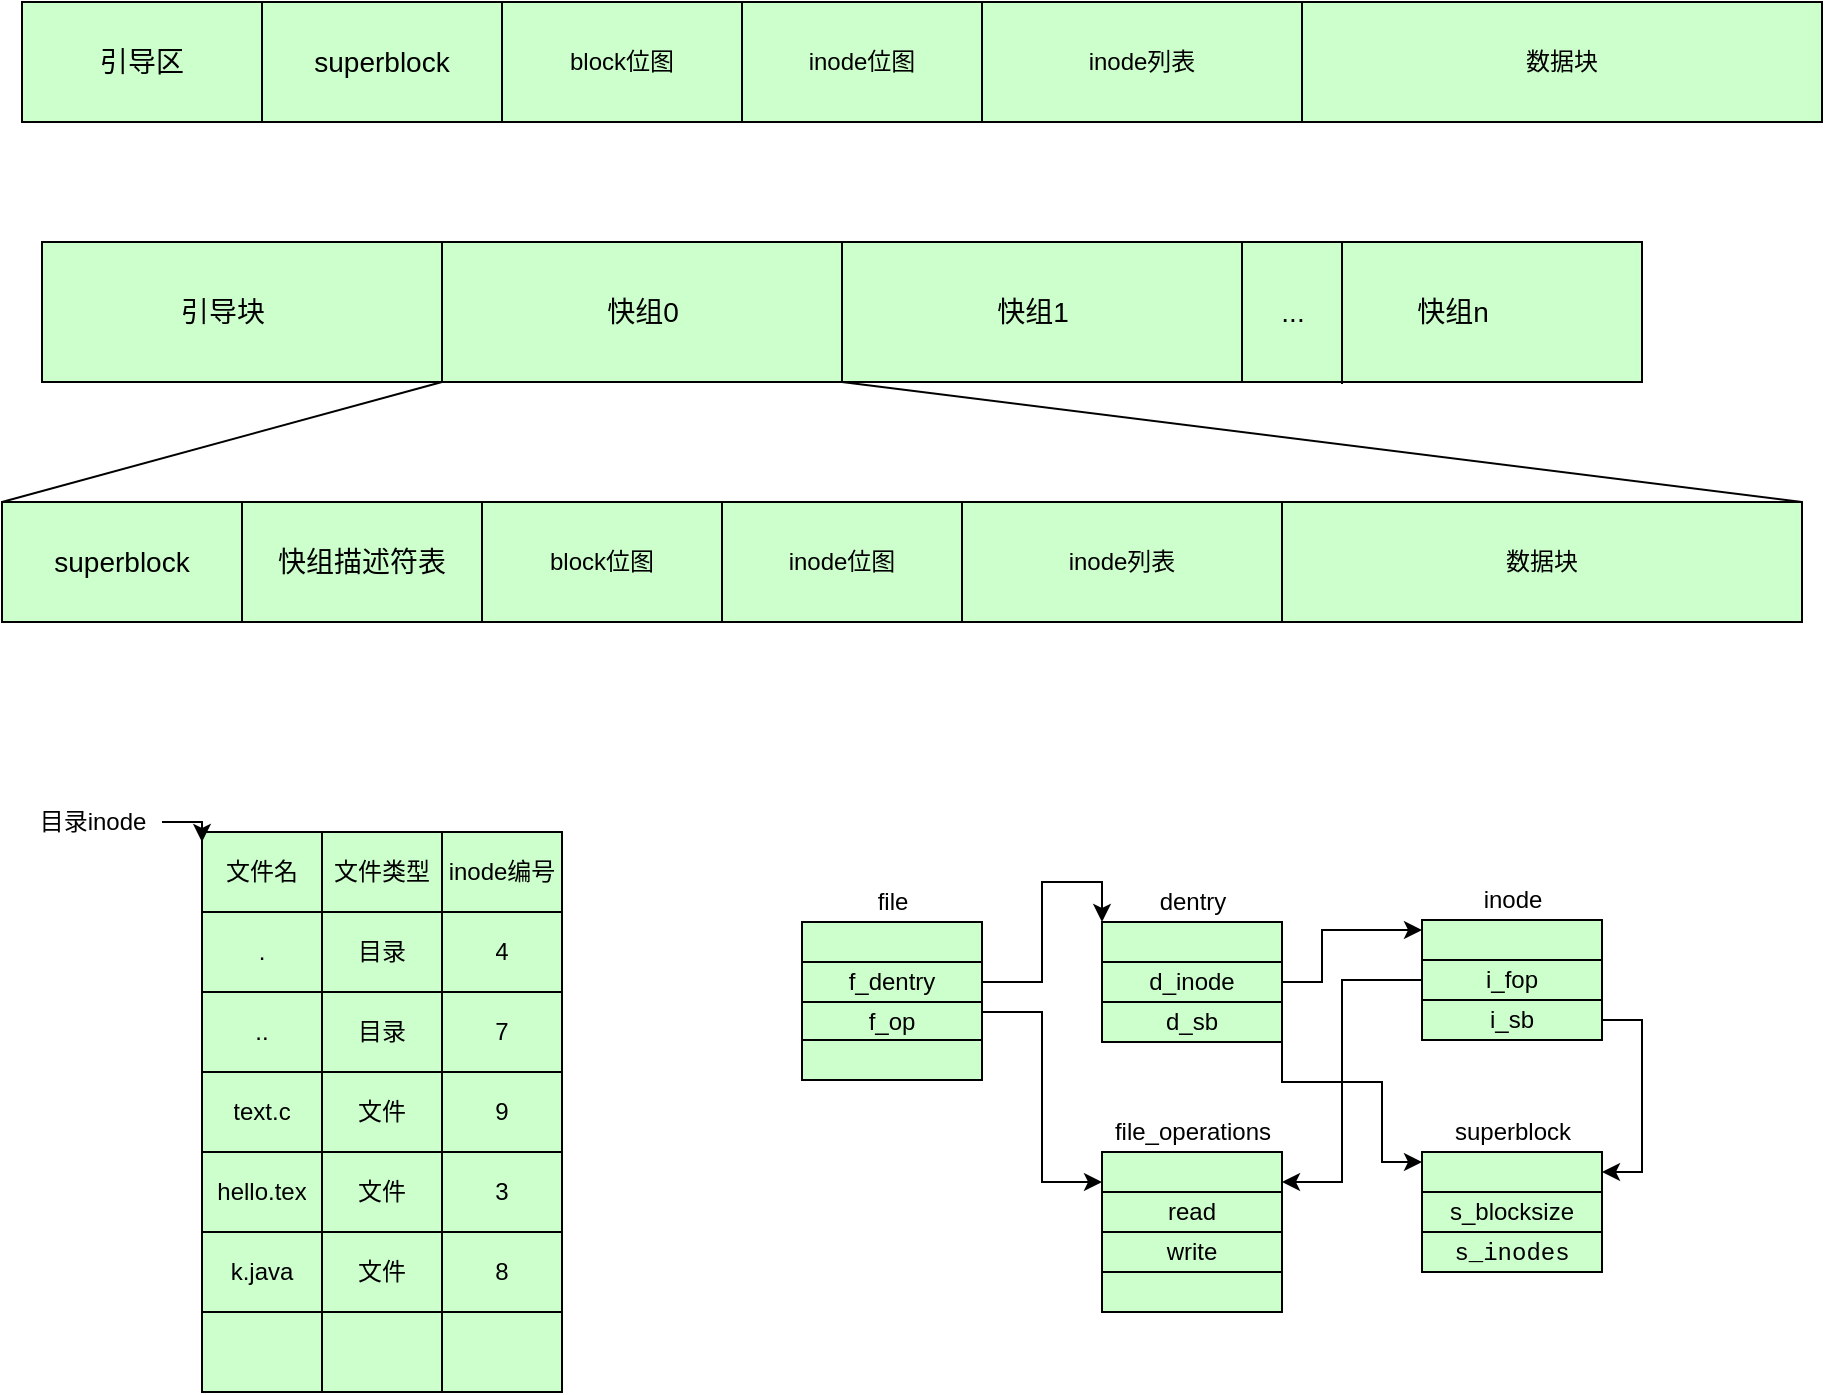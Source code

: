 <mxfile version="13.9.9" type="device"><diagram id="tcF-XX2yAhd8dwyCTF2M" name="第 1 页"><mxGraphModel dx="1264" dy="592" grid="1" gridSize="10" guides="1" tooltips="1" connect="1" arrows="1" fold="1" page="1" pageScale="1" pageWidth="827" pageHeight="1169" math="0" shadow="0"><root><mxCell id="0"/><mxCell id="1" parent="0"/><mxCell id="BW0JZNi6b5eEKoekJg5S-3" value="&lt;font style=&quot;font-size: 14px&quot;&gt;引导区&lt;/font&gt;" style="rounded=0;whiteSpace=wrap;html=1;fillColor=#CCFFCC;" vertex="1" parent="1"><mxGeometry x="60" y="90" width="120" height="60" as="geometry"/></mxCell><mxCell id="BW0JZNi6b5eEKoekJg5S-4" value="superblock" style="rounded=0;whiteSpace=wrap;html=1;fillColor=#CCFFCC;fontSize=14;" vertex="1" parent="1"><mxGeometry x="180" y="90" width="120" height="60" as="geometry"/></mxCell><mxCell id="BW0JZNi6b5eEKoekJg5S-6" value="block位图" style="rounded=0;whiteSpace=wrap;html=1;fillColor=#CCFFCC;" vertex="1" parent="1"><mxGeometry x="300" y="90" width="120" height="60" as="geometry"/></mxCell><mxCell id="BW0JZNi6b5eEKoekJg5S-7" value="inode位图" style="rounded=0;whiteSpace=wrap;html=1;fillColor=#CCFFCC;" vertex="1" parent="1"><mxGeometry x="420" y="90" width="120" height="60" as="geometry"/></mxCell><mxCell id="BW0JZNi6b5eEKoekJg5S-8" value="inode列表" style="rounded=0;whiteSpace=wrap;html=1;fillColor=#CCFFCC;" vertex="1" parent="1"><mxGeometry x="540" y="90" width="160" height="60" as="geometry"/></mxCell><mxCell id="BW0JZNi6b5eEKoekJg5S-9" value="数据块" style="rounded=0;whiteSpace=wrap;html=1;fillColor=#CCFFCC;" vertex="1" parent="1"><mxGeometry x="700" y="90" width="260" height="60" as="geometry"/></mxCell><mxCell id="BW0JZNi6b5eEKoekJg5S-10" value="&lt;span style=&quot;font-size: 14px&quot;&gt;superblock&lt;/span&gt;" style="rounded=0;whiteSpace=wrap;html=1;fillColor=#CCFFCC;" vertex="1" parent="1"><mxGeometry x="50" y="340" width="120" height="60" as="geometry"/></mxCell><mxCell id="BW0JZNi6b5eEKoekJg5S-11" value="快组描述符表" style="rounded=0;whiteSpace=wrap;html=1;fillColor=#CCFFCC;fontSize=14;" vertex="1" parent="1"><mxGeometry x="170" y="340" width="120" height="60" as="geometry"/></mxCell><mxCell id="BW0JZNi6b5eEKoekJg5S-12" value="block位图" style="rounded=0;whiteSpace=wrap;html=1;fillColor=#CCFFCC;" vertex="1" parent="1"><mxGeometry x="290" y="340" width="120" height="60" as="geometry"/></mxCell><mxCell id="BW0JZNi6b5eEKoekJg5S-13" value="inode位图" style="rounded=0;whiteSpace=wrap;html=1;fillColor=#CCFFCC;" vertex="1" parent="1"><mxGeometry x="410" y="340" width="120" height="60" as="geometry"/></mxCell><mxCell id="BW0JZNi6b5eEKoekJg5S-14" value="inode列表" style="rounded=0;whiteSpace=wrap;html=1;fillColor=#CCFFCC;" vertex="1" parent="1"><mxGeometry x="530" y="340" width="160" height="60" as="geometry"/></mxCell><mxCell id="BW0JZNi6b5eEKoekJg5S-15" value="数据块" style="rounded=0;whiteSpace=wrap;html=1;fillColor=#CCFFCC;" vertex="1" parent="1"><mxGeometry x="690" y="340" width="260" height="60" as="geometry"/></mxCell><mxCell id="BW0JZNi6b5eEKoekJg5S-16" value="" style="rounded=0;whiteSpace=wrap;html=1;fillColor=#CCFFCC;" vertex="1" parent="1"><mxGeometry x="70" y="210" width="800" height="70" as="geometry"/></mxCell><mxCell id="BW0JZNi6b5eEKoekJg5S-17" value="" style="endArrow=none;html=1;exitX=0.5;exitY=1;exitDx=0;exitDy=0;entryX=0.5;entryY=0;entryDx=0;entryDy=0;" edge="1" parent="1" source="BW0JZNi6b5eEKoekJg5S-16" target="BW0JZNi6b5eEKoekJg5S-16"><mxGeometry width="50" height="50" relative="1" as="geometry"><mxPoint x="430" y="260" as="sourcePoint"/><mxPoint x="480" y="210" as="targetPoint"/></mxGeometry></mxCell><mxCell id="BW0JZNi6b5eEKoekJg5S-19" value="" style="endArrow=none;html=1;entryX=0.25;entryY=0;entryDx=0;entryDy=0;exitX=0.25;exitY=1;exitDx=0;exitDy=0;" edge="1" parent="1" source="BW0JZNi6b5eEKoekJg5S-16" target="BW0JZNi6b5eEKoekJg5S-16"><mxGeometry width="50" height="50" relative="1" as="geometry"><mxPoint x="240" y="270" as="sourcePoint"/><mxPoint x="290" y="220" as="targetPoint"/></mxGeometry></mxCell><mxCell id="BW0JZNi6b5eEKoekJg5S-20" value="" style="endArrow=none;html=1;exitX=0.5;exitY=1;exitDx=0;exitDy=0;entryX=0.5;entryY=0;entryDx=0;entryDy=0;" edge="1" parent="1"><mxGeometry width="50" height="50" relative="1" as="geometry"><mxPoint x="670" y="280" as="sourcePoint"/><mxPoint x="670" y="210" as="targetPoint"/></mxGeometry></mxCell><mxCell id="BW0JZNi6b5eEKoekJg5S-21" value="&lt;font style=&quot;font-size: 14px&quot;&gt;引导块&lt;/font&gt;" style="text;html=1;align=center;verticalAlign=middle;resizable=0;points=[];autosize=1;" vertex="1" parent="1"><mxGeometry x="130" y="235" width="60" height="20" as="geometry"/></mxCell><mxCell id="BW0JZNi6b5eEKoekJg5S-22" value="&lt;font style=&quot;font-size: 14px&quot;&gt;快组0&lt;/font&gt;" style="text;html=1;align=center;verticalAlign=middle;resizable=0;points=[];autosize=1;" vertex="1" parent="1"><mxGeometry x="345" y="235" width="50" height="20" as="geometry"/></mxCell><mxCell id="BW0JZNi6b5eEKoekJg5S-23" value="&lt;font style=&quot;font-size: 14px&quot;&gt;快组1&lt;/font&gt;" style="text;html=1;align=center;verticalAlign=middle;resizable=0;points=[];autosize=1;" vertex="1" parent="1"><mxGeometry x="540" y="235" width="50" height="20" as="geometry"/></mxCell><mxCell id="BW0JZNi6b5eEKoekJg5S-24" value="&lt;font style=&quot;font-size: 14px&quot;&gt;快组n&lt;/font&gt;" style="text;html=1;align=center;verticalAlign=middle;resizable=0;points=[];autosize=1;" vertex="1" parent="1"><mxGeometry x="750" y="235" width="50" height="20" as="geometry"/></mxCell><mxCell id="BW0JZNi6b5eEKoekJg5S-25" value="" style="endArrow=none;html=1;" edge="1" parent="1"><mxGeometry width="50" height="50" relative="1" as="geometry"><mxPoint x="720" y="281" as="sourcePoint"/><mxPoint x="720" y="210" as="targetPoint"/></mxGeometry></mxCell><mxCell id="BW0JZNi6b5eEKoekJg5S-26" value="&lt;font style=&quot;font-size: 14px&quot;&gt;...&lt;/font&gt;" style="text;html=1;align=center;verticalAlign=middle;resizable=0;points=[];autosize=1;" vertex="1" parent="1"><mxGeometry x="680" y="235" width="30" height="20" as="geometry"/></mxCell><mxCell id="BW0JZNi6b5eEKoekJg5S-27" value="" style="endArrow=none;html=1;exitX=0;exitY=0;exitDx=0;exitDy=0;entryX=0.25;entryY=1;entryDx=0;entryDy=0;" edge="1" parent="1" source="BW0JZNi6b5eEKoekJg5S-10" target="BW0JZNi6b5eEKoekJg5S-16"><mxGeometry width="50" height="50" relative="1" as="geometry"><mxPoint x="250" y="330" as="sourcePoint"/><mxPoint x="300" y="280" as="targetPoint"/></mxGeometry></mxCell><mxCell id="BW0JZNi6b5eEKoekJg5S-28" value="" style="endArrow=none;html=1;entryX=0.5;entryY=1;entryDx=0;entryDy=0;exitX=1;exitY=0;exitDx=0;exitDy=0;" edge="1" parent="1" source="BW0JZNi6b5eEKoekJg5S-15" target="BW0JZNi6b5eEKoekJg5S-16"><mxGeometry width="50" height="50" relative="1" as="geometry"><mxPoint x="470" y="330" as="sourcePoint"/><mxPoint x="520" y="280" as="targetPoint"/></mxGeometry></mxCell><mxCell id="BW0JZNi6b5eEKoekJg5S-30" value="" style="shape=table;html=1;whiteSpace=wrap;startSize=0;container=1;collapsible=0;childLayout=tableLayout;fillColor=#CCFFCC;" vertex="1" parent="1"><mxGeometry x="150" y="505" width="180" height="120" as="geometry"/></mxCell><mxCell id="BW0JZNi6b5eEKoekJg5S-31" value="" style="shape=partialRectangle;html=1;whiteSpace=wrap;collapsible=0;dropTarget=0;pointerEvents=0;fillColor=none;top=0;left=0;bottom=0;right=0;points=[[0,0.5],[1,0.5]];portConstraint=eastwest;" vertex="1" parent="BW0JZNi6b5eEKoekJg5S-30"><mxGeometry width="180" height="40" as="geometry"/></mxCell><mxCell id="BW0JZNi6b5eEKoekJg5S-32" value="文件名" style="shape=partialRectangle;html=1;whiteSpace=wrap;connectable=0;fillColor=none;top=0;left=0;bottom=0;right=0;overflow=hidden;" vertex="1" parent="BW0JZNi6b5eEKoekJg5S-31"><mxGeometry width="60" height="40" as="geometry"/></mxCell><mxCell id="BW0JZNi6b5eEKoekJg5S-33" value="文件类型" style="shape=partialRectangle;html=1;whiteSpace=wrap;connectable=0;fillColor=none;top=0;left=0;bottom=0;right=0;overflow=hidden;" vertex="1" parent="BW0JZNi6b5eEKoekJg5S-31"><mxGeometry x="60" width="60" height="40" as="geometry"/></mxCell><mxCell id="BW0JZNi6b5eEKoekJg5S-34" value="inode编号" style="shape=partialRectangle;html=1;whiteSpace=wrap;connectable=0;fillColor=none;top=0;left=0;bottom=0;right=0;overflow=hidden;" vertex="1" parent="BW0JZNi6b5eEKoekJg5S-31"><mxGeometry x="120" width="60" height="40" as="geometry"/></mxCell><mxCell id="BW0JZNi6b5eEKoekJg5S-35" value="" style="shape=partialRectangle;html=1;whiteSpace=wrap;collapsible=0;dropTarget=0;pointerEvents=0;fillColor=none;top=0;left=0;bottom=0;right=0;points=[[0,0.5],[1,0.5]];portConstraint=eastwest;" vertex="1" parent="BW0JZNi6b5eEKoekJg5S-30"><mxGeometry y="40" width="180" height="40" as="geometry"/></mxCell><mxCell id="BW0JZNi6b5eEKoekJg5S-36" value="." style="shape=partialRectangle;html=1;whiteSpace=wrap;connectable=0;fillColor=none;top=0;left=0;bottom=0;right=0;overflow=hidden;" vertex="1" parent="BW0JZNi6b5eEKoekJg5S-35"><mxGeometry width="60" height="40" as="geometry"/></mxCell><mxCell id="BW0JZNi6b5eEKoekJg5S-37" value="目录" style="shape=partialRectangle;html=1;whiteSpace=wrap;connectable=0;fillColor=none;top=0;left=0;bottom=0;right=0;overflow=hidden;" vertex="1" parent="BW0JZNi6b5eEKoekJg5S-35"><mxGeometry x="60" width="60" height="40" as="geometry"/></mxCell><mxCell id="BW0JZNi6b5eEKoekJg5S-38" value="4" style="shape=partialRectangle;html=1;whiteSpace=wrap;connectable=0;fillColor=none;top=0;left=0;bottom=0;right=0;overflow=hidden;" vertex="1" parent="BW0JZNi6b5eEKoekJg5S-35"><mxGeometry x="120" width="60" height="40" as="geometry"/></mxCell><mxCell id="BW0JZNi6b5eEKoekJg5S-39" value="" style="shape=partialRectangle;html=1;whiteSpace=wrap;collapsible=0;dropTarget=0;pointerEvents=0;fillColor=none;top=0;left=0;bottom=0;right=0;points=[[0,0.5],[1,0.5]];portConstraint=eastwest;" vertex="1" parent="BW0JZNi6b5eEKoekJg5S-30"><mxGeometry y="80" width="180" height="40" as="geometry"/></mxCell><mxCell id="BW0JZNi6b5eEKoekJg5S-40" value=".." style="shape=partialRectangle;html=1;whiteSpace=wrap;connectable=0;fillColor=none;top=0;left=0;bottom=0;right=0;overflow=hidden;" vertex="1" parent="BW0JZNi6b5eEKoekJg5S-39"><mxGeometry width="60" height="40" as="geometry"/></mxCell><mxCell id="BW0JZNi6b5eEKoekJg5S-41" value="目录" style="shape=partialRectangle;html=1;whiteSpace=wrap;connectable=0;fillColor=none;top=0;left=0;bottom=0;right=0;overflow=hidden;" vertex="1" parent="BW0JZNi6b5eEKoekJg5S-39"><mxGeometry x="60" width="60" height="40" as="geometry"/></mxCell><mxCell id="BW0JZNi6b5eEKoekJg5S-42" value="7" style="shape=partialRectangle;html=1;whiteSpace=wrap;connectable=0;fillColor=none;top=0;left=0;bottom=0;right=0;overflow=hidden;" vertex="1" parent="BW0JZNi6b5eEKoekJg5S-39"><mxGeometry x="120" width="60" height="40" as="geometry"/></mxCell><mxCell id="BW0JZNi6b5eEKoekJg5S-57" value="" style="shape=table;html=1;whiteSpace=wrap;startSize=0;container=1;collapsible=0;childLayout=tableLayout;fillColor=#CCFFCC;" vertex="1" parent="1"><mxGeometry x="150" y="625" width="180" height="120" as="geometry"/></mxCell><mxCell id="BW0JZNi6b5eEKoekJg5S-58" value="" style="shape=partialRectangle;html=1;whiteSpace=wrap;collapsible=0;dropTarget=0;pointerEvents=0;fillColor=none;top=0;left=0;bottom=0;right=0;points=[[0,0.5],[1,0.5]];portConstraint=eastwest;" vertex="1" parent="BW0JZNi6b5eEKoekJg5S-57"><mxGeometry width="180" height="40" as="geometry"/></mxCell><mxCell id="BW0JZNi6b5eEKoekJg5S-59" value="text.c" style="shape=partialRectangle;html=1;whiteSpace=wrap;connectable=0;fillColor=none;top=0;left=0;bottom=0;right=0;overflow=hidden;" vertex="1" parent="BW0JZNi6b5eEKoekJg5S-58"><mxGeometry width="60" height="40" as="geometry"/></mxCell><mxCell id="BW0JZNi6b5eEKoekJg5S-60" value="文件" style="shape=partialRectangle;html=1;whiteSpace=wrap;connectable=0;fillColor=none;top=0;left=0;bottom=0;right=0;overflow=hidden;" vertex="1" parent="BW0JZNi6b5eEKoekJg5S-58"><mxGeometry x="60" width="60" height="40" as="geometry"/></mxCell><mxCell id="BW0JZNi6b5eEKoekJg5S-61" value="9" style="shape=partialRectangle;html=1;whiteSpace=wrap;connectable=0;fillColor=none;top=0;left=0;bottom=0;right=0;overflow=hidden;" vertex="1" parent="BW0JZNi6b5eEKoekJg5S-58"><mxGeometry x="120" width="60" height="40" as="geometry"/></mxCell><mxCell id="BW0JZNi6b5eEKoekJg5S-62" value="" style="shape=partialRectangle;html=1;whiteSpace=wrap;collapsible=0;dropTarget=0;pointerEvents=0;fillColor=none;top=0;left=0;bottom=0;right=0;points=[[0,0.5],[1,0.5]];portConstraint=eastwest;" vertex="1" parent="BW0JZNi6b5eEKoekJg5S-57"><mxGeometry y="40" width="180" height="40" as="geometry"/></mxCell><mxCell id="BW0JZNi6b5eEKoekJg5S-63" value="hello.tex" style="shape=partialRectangle;html=1;whiteSpace=wrap;connectable=0;fillColor=none;top=0;left=0;bottom=0;right=0;overflow=hidden;" vertex="1" parent="BW0JZNi6b5eEKoekJg5S-62"><mxGeometry width="60" height="40" as="geometry"/></mxCell><mxCell id="BW0JZNi6b5eEKoekJg5S-64" value="文件" style="shape=partialRectangle;html=1;whiteSpace=wrap;connectable=0;fillColor=none;top=0;left=0;bottom=0;right=0;overflow=hidden;" vertex="1" parent="BW0JZNi6b5eEKoekJg5S-62"><mxGeometry x="60" width="60" height="40" as="geometry"/></mxCell><mxCell id="BW0JZNi6b5eEKoekJg5S-65" value="3" style="shape=partialRectangle;html=1;whiteSpace=wrap;connectable=0;fillColor=none;top=0;left=0;bottom=0;right=0;overflow=hidden;" vertex="1" parent="BW0JZNi6b5eEKoekJg5S-62"><mxGeometry x="120" width="60" height="40" as="geometry"/></mxCell><mxCell id="BW0JZNi6b5eEKoekJg5S-66" value="" style="shape=partialRectangle;html=1;whiteSpace=wrap;collapsible=0;dropTarget=0;pointerEvents=0;fillColor=none;top=0;left=0;bottom=0;right=0;points=[[0,0.5],[1,0.5]];portConstraint=eastwest;" vertex="1" parent="BW0JZNi6b5eEKoekJg5S-57"><mxGeometry y="80" width="180" height="40" as="geometry"/></mxCell><mxCell id="BW0JZNi6b5eEKoekJg5S-67" value="k.java" style="shape=partialRectangle;html=1;whiteSpace=wrap;connectable=0;fillColor=none;top=0;left=0;bottom=0;right=0;overflow=hidden;" vertex="1" parent="BW0JZNi6b5eEKoekJg5S-66"><mxGeometry width="60" height="40" as="geometry"/></mxCell><mxCell id="BW0JZNi6b5eEKoekJg5S-68" value="文件" style="shape=partialRectangle;html=1;whiteSpace=wrap;connectable=0;fillColor=none;top=0;left=0;bottom=0;right=0;overflow=hidden;" vertex="1" parent="BW0JZNi6b5eEKoekJg5S-66"><mxGeometry x="60" width="60" height="40" as="geometry"/></mxCell><mxCell id="BW0JZNi6b5eEKoekJg5S-69" value="8" style="shape=partialRectangle;html=1;whiteSpace=wrap;connectable=0;fillColor=none;top=0;left=0;bottom=0;right=0;overflow=hidden;" vertex="1" parent="BW0JZNi6b5eEKoekJg5S-66"><mxGeometry x="120" width="60" height="40" as="geometry"/></mxCell><mxCell id="BW0JZNi6b5eEKoekJg5S-74" style="edgeStyle=orthogonalEdgeStyle;rounded=0;orthogonalLoop=1;jettySize=auto;html=1;entryX=0;entryY=0.125;entryDx=0;entryDy=0;entryPerimeter=0;" edge="1" parent="1" source="BW0JZNi6b5eEKoekJg5S-71" target="BW0JZNi6b5eEKoekJg5S-31"><mxGeometry relative="1" as="geometry"/></mxCell><mxCell id="BW0JZNi6b5eEKoekJg5S-71" value="目录inode" style="text;html=1;align=center;verticalAlign=middle;resizable=0;points=[];autosize=1;" vertex="1" parent="1"><mxGeometry x="60" y="490" width="70" height="20" as="geometry"/></mxCell><mxCell id="BW0JZNi6b5eEKoekJg5S-75" value="" style="shape=table;html=1;whiteSpace=wrap;startSize=0;container=1;collapsible=0;childLayout=tableLayout;fillColor=#CCFFCC;" vertex="1" parent="1"><mxGeometry x="150" y="745" width="180" height="40" as="geometry"/></mxCell><mxCell id="BW0JZNi6b5eEKoekJg5S-76" value="" style="shape=partialRectangle;html=1;whiteSpace=wrap;collapsible=0;dropTarget=0;pointerEvents=0;fillColor=none;top=0;left=0;bottom=0;right=0;points=[[0,0.5],[1,0.5]];portConstraint=eastwest;" vertex="1" parent="BW0JZNi6b5eEKoekJg5S-75"><mxGeometry width="180" height="40" as="geometry"/></mxCell><mxCell id="BW0JZNi6b5eEKoekJg5S-77" value="" style="shape=partialRectangle;html=1;whiteSpace=wrap;connectable=0;fillColor=none;top=0;left=0;bottom=0;right=0;overflow=hidden;" vertex="1" parent="BW0JZNi6b5eEKoekJg5S-76"><mxGeometry width="60" height="40" as="geometry"/></mxCell><mxCell id="BW0JZNi6b5eEKoekJg5S-78" value="" style="shape=partialRectangle;html=1;whiteSpace=wrap;connectable=0;fillColor=none;top=0;left=0;bottom=0;right=0;overflow=hidden;" vertex="1" parent="BW0JZNi6b5eEKoekJg5S-76"><mxGeometry x="60" width="60" height="40" as="geometry"/></mxCell><mxCell id="BW0JZNi6b5eEKoekJg5S-79" value="" style="shape=partialRectangle;html=1;whiteSpace=wrap;connectable=0;fillColor=none;top=0;left=0;bottom=0;right=0;overflow=hidden;" vertex="1" parent="BW0JZNi6b5eEKoekJg5S-76"><mxGeometry x="120" width="60" height="40" as="geometry"/></mxCell><mxCell id="BW0JZNi6b5eEKoekJg5S-116" value="" style="rounded=0;whiteSpace=wrap;html=1;fillColor=#CCFFCC;" vertex="1" parent="1"><mxGeometry x="450" y="550" width="90" height="20" as="geometry"/></mxCell><mxCell id="BW0JZNi6b5eEKoekJg5S-131" style="edgeStyle=orthogonalEdgeStyle;rounded=0;orthogonalLoop=1;jettySize=auto;html=1;exitX=1;exitY=0.5;exitDx=0;exitDy=0;entryX=0;entryY=0;entryDx=0;entryDy=0;" edge="1" parent="1" source="BW0JZNi6b5eEKoekJg5S-120" target="BW0JZNi6b5eEKoekJg5S-127"><mxGeometry relative="1" as="geometry"/></mxCell><mxCell id="BW0JZNi6b5eEKoekJg5S-120" value="f_dentry" style="rounded=0;whiteSpace=wrap;html=1;fillColor=#CCFFCC;" vertex="1" parent="1"><mxGeometry x="450" y="570" width="90" height="20" as="geometry"/></mxCell><mxCell id="BW0JZNi6b5eEKoekJg5S-149" style="edgeStyle=orthogonalEdgeStyle;rounded=0;orthogonalLoop=1;jettySize=auto;html=1;exitX=1;exitY=0.25;exitDx=0;exitDy=0;entryX=0;entryY=0.75;entryDx=0;entryDy=0;" edge="1" parent="1" source="BW0JZNi6b5eEKoekJg5S-121" target="BW0JZNi6b5eEKoekJg5S-139"><mxGeometry relative="1" as="geometry"/></mxCell><mxCell id="BW0JZNi6b5eEKoekJg5S-121" value="f_op" style="rounded=0;whiteSpace=wrap;html=1;fillColor=#CCFFCC;" vertex="1" parent="1"><mxGeometry x="450" y="590" width="90" height="20" as="geometry"/></mxCell><mxCell id="BW0JZNi6b5eEKoekJg5S-123" value="" style="rounded=0;whiteSpace=wrap;html=1;fillColor=#CCFFCC;" vertex="1" parent="1"><mxGeometry x="450" y="609" width="90" height="20" as="geometry"/></mxCell><mxCell id="BW0JZNi6b5eEKoekJg5S-126" value="file" style="text;html=1;align=center;verticalAlign=middle;resizable=0;points=[];autosize=1;" vertex="1" parent="1"><mxGeometry x="480" y="530" width="30" height="20" as="geometry"/></mxCell><mxCell id="BW0JZNi6b5eEKoekJg5S-127" value="" style="rounded=0;whiteSpace=wrap;html=1;fillColor=#CCFFCC;" vertex="1" parent="1"><mxGeometry x="600" y="550" width="90" height="20" as="geometry"/></mxCell><mxCell id="BW0JZNi6b5eEKoekJg5S-137" style="edgeStyle=orthogonalEdgeStyle;rounded=0;orthogonalLoop=1;jettySize=auto;html=1;exitX=1;exitY=0.5;exitDx=0;exitDy=0;entryX=0;entryY=0.25;entryDx=0;entryDy=0;" edge="1" parent="1" source="BW0JZNi6b5eEKoekJg5S-128" target="BW0JZNi6b5eEKoekJg5S-133"><mxGeometry relative="1" as="geometry"><Array as="points"><mxPoint x="710" y="580"/><mxPoint x="710" y="554"/></Array></mxGeometry></mxCell><mxCell id="BW0JZNi6b5eEKoekJg5S-128" value="d_inode" style="rounded=0;whiteSpace=wrap;html=1;fillColor=#CCFFCC;" vertex="1" parent="1"><mxGeometry x="600" y="570" width="90" height="20" as="geometry"/></mxCell><mxCell id="BW0JZNi6b5eEKoekJg5S-151" style="edgeStyle=orthogonalEdgeStyle;rounded=0;orthogonalLoop=1;jettySize=auto;html=1;exitX=1;exitY=0.25;exitDx=0;exitDy=0;entryX=0;entryY=0.25;entryDx=0;entryDy=0;" edge="1" parent="1" source="BW0JZNi6b5eEKoekJg5S-129" target="BW0JZNi6b5eEKoekJg5S-143"><mxGeometry relative="1" as="geometry"><Array as="points"><mxPoint x="690" y="630"/><mxPoint x="740" y="630"/><mxPoint x="740" y="670"/></Array></mxGeometry></mxCell><mxCell id="BW0JZNi6b5eEKoekJg5S-129" value="d_sb" style="rounded=0;whiteSpace=wrap;html=1;fillColor=#CCFFCC;" vertex="1" parent="1"><mxGeometry x="600" y="590" width="90" height="20" as="geometry"/></mxCell><mxCell id="BW0JZNi6b5eEKoekJg5S-132" value="dentry" style="text;html=1;align=center;verticalAlign=middle;resizable=0;points=[];autosize=1;" vertex="1" parent="1"><mxGeometry x="620" y="530" width="50" height="20" as="geometry"/></mxCell><mxCell id="BW0JZNi6b5eEKoekJg5S-133" value="" style="rounded=0;whiteSpace=wrap;html=1;fillColor=#CCFFCC;" vertex="1" parent="1"><mxGeometry x="760" y="549" width="90" height="20" as="geometry"/></mxCell><mxCell id="BW0JZNi6b5eEKoekJg5S-150" style="edgeStyle=orthogonalEdgeStyle;rounded=0;orthogonalLoop=1;jettySize=auto;html=1;exitX=0;exitY=0.5;exitDx=0;exitDy=0;entryX=1;entryY=0.75;entryDx=0;entryDy=0;" edge="1" parent="1" source="BW0JZNi6b5eEKoekJg5S-134" target="BW0JZNi6b5eEKoekJg5S-139"><mxGeometry relative="1" as="geometry"><Array as="points"><mxPoint x="720" y="579"/><mxPoint x="720" y="680"/></Array></mxGeometry></mxCell><mxCell id="BW0JZNi6b5eEKoekJg5S-134" value="i_fop" style="rounded=0;whiteSpace=wrap;html=1;fillColor=#CCFFCC;" vertex="1" parent="1"><mxGeometry x="760" y="569" width="90" height="20" as="geometry"/></mxCell><mxCell id="BW0JZNi6b5eEKoekJg5S-153" style="edgeStyle=orthogonalEdgeStyle;rounded=0;orthogonalLoop=1;jettySize=auto;html=1;exitX=1;exitY=0.5;exitDx=0;exitDy=0;entryX=1;entryY=0.5;entryDx=0;entryDy=0;" edge="1" parent="1" source="BW0JZNi6b5eEKoekJg5S-135" target="BW0JZNi6b5eEKoekJg5S-143"><mxGeometry relative="1" as="geometry"/></mxCell><mxCell id="BW0JZNi6b5eEKoekJg5S-135" value="i_sb" style="rounded=0;whiteSpace=wrap;html=1;fillColor=#CCFFCC;" vertex="1" parent="1"><mxGeometry x="760" y="589" width="90" height="20" as="geometry"/></mxCell><mxCell id="BW0JZNi6b5eEKoekJg5S-136" value="inode" style="text;html=1;align=center;verticalAlign=middle;resizable=0;points=[];autosize=1;" vertex="1" parent="1"><mxGeometry x="780" y="529" width="50" height="20" as="geometry"/></mxCell><mxCell id="BW0JZNi6b5eEKoekJg5S-139" value="" style="rounded=0;whiteSpace=wrap;html=1;fillColor=#CCFFCC;" vertex="1" parent="1"><mxGeometry x="600" y="665" width="90" height="20" as="geometry"/></mxCell><mxCell id="BW0JZNi6b5eEKoekJg5S-140" value="read" style="rounded=0;whiteSpace=wrap;html=1;fillColor=#CCFFCC;" vertex="1" parent="1"><mxGeometry x="600" y="685" width="90" height="20" as="geometry"/></mxCell><mxCell id="BW0JZNi6b5eEKoekJg5S-141" value="write" style="rounded=0;whiteSpace=wrap;html=1;fillColor=#CCFFCC;" vertex="1" parent="1"><mxGeometry x="600" y="705" width="90" height="20" as="geometry"/></mxCell><mxCell id="BW0JZNi6b5eEKoekJg5S-142" value="file_operations" style="text;html=1;align=center;verticalAlign=middle;resizable=0;points=[];autosize=1;" vertex="1" parent="1"><mxGeometry x="600" y="645" width="90" height="20" as="geometry"/></mxCell><mxCell id="BW0JZNi6b5eEKoekJg5S-143" value="" style="rounded=0;whiteSpace=wrap;html=1;fillColor=#CCFFCC;" vertex="1" parent="1"><mxGeometry x="760" y="665" width="90" height="20" as="geometry"/></mxCell><mxCell id="BW0JZNi6b5eEKoekJg5S-144" value="s_blocksize" style="rounded=0;whiteSpace=wrap;html=1;fillColor=#CCFFCC;" vertex="1" parent="1"><mxGeometry x="760" y="685" width="90" height="20" as="geometry"/></mxCell><mxCell id="BW0JZNi6b5eEKoekJg5S-145" value="&lt;font face=&quot;Menlo, Monaco, Consolas, Andale Mono, lucida console, Courier New, monospace&quot;&gt;s_inodes&lt;/font&gt;" style="rounded=0;whiteSpace=wrap;html=1;fillColor=#CCFFCC;" vertex="1" parent="1"><mxGeometry x="760" y="705" width="90" height="20" as="geometry"/></mxCell><mxCell id="BW0JZNi6b5eEKoekJg5S-146" value="superblock" style="text;html=1;align=center;verticalAlign=middle;resizable=0;points=[];autosize=1;" vertex="1" parent="1"><mxGeometry x="770" y="645" width="70" height="20" as="geometry"/></mxCell><mxCell id="BW0JZNi6b5eEKoekJg5S-147" value="" style="rounded=0;whiteSpace=wrap;html=1;fillColor=#CCFFCC;" vertex="1" parent="1"><mxGeometry x="600" y="725" width="90" height="20" as="geometry"/></mxCell></root></mxGraphModel></diagram></mxfile>